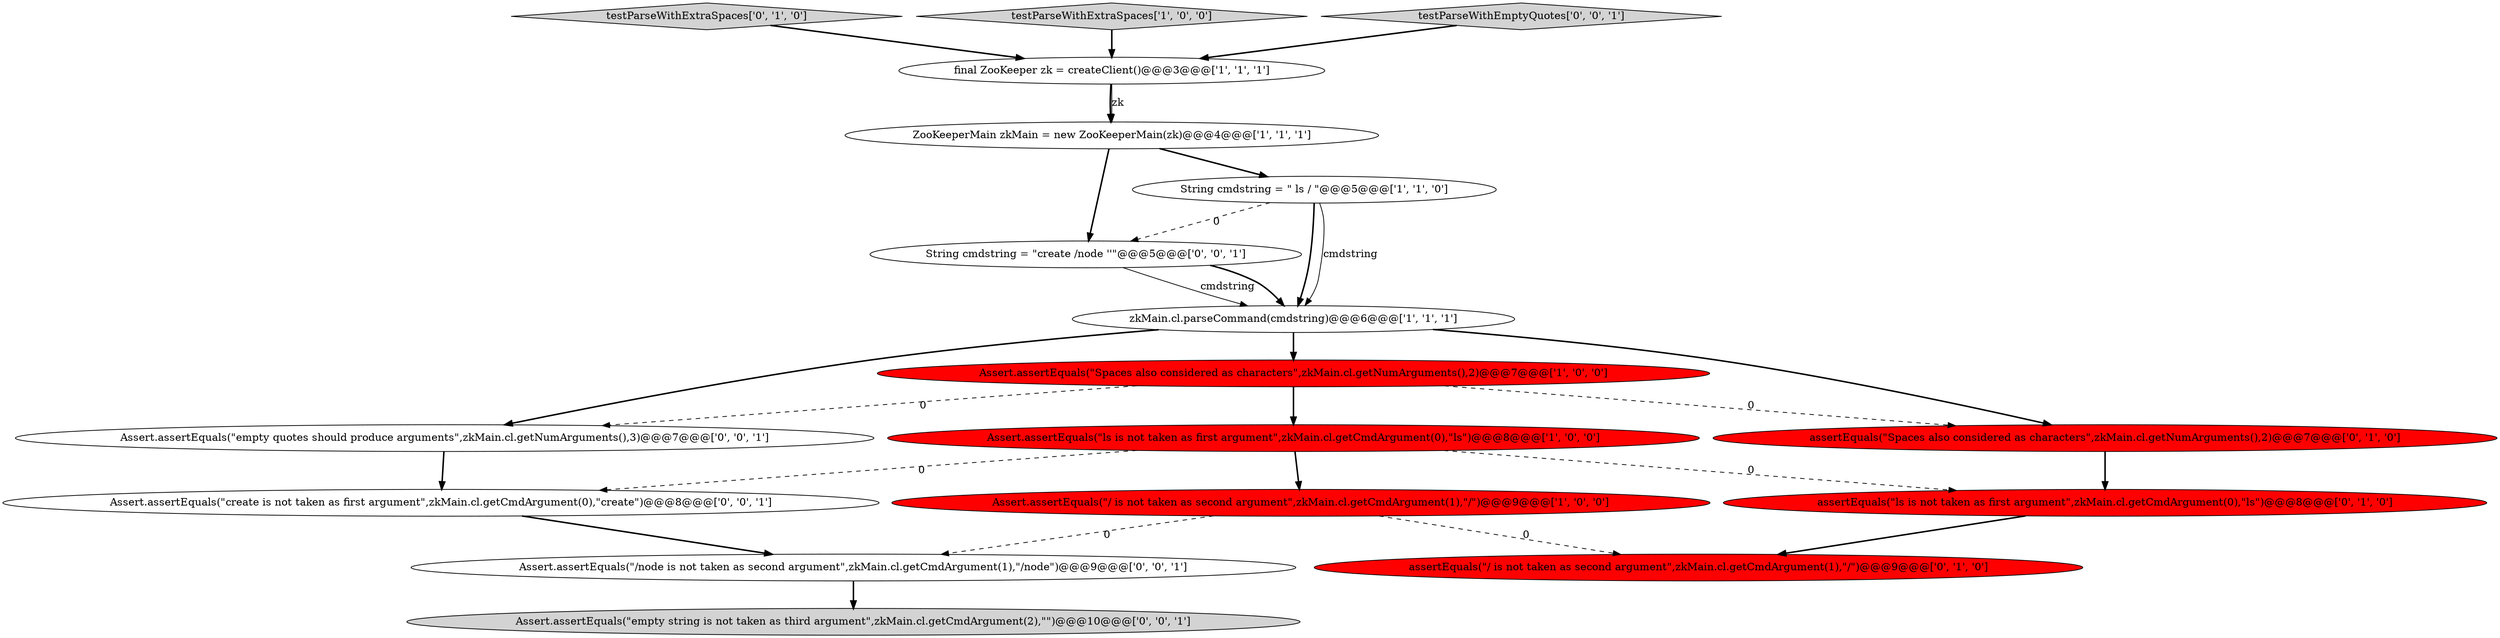 digraph {
8 [style = filled, label = "assertEquals(\"ls is not taken as first argument\",zkMain.cl.getCmdArgument(0),\"ls\")@@@8@@@['0', '1', '0']", fillcolor = red, shape = ellipse image = "AAA1AAABBB2BBB"];
9 [style = filled, label = "testParseWithExtraSpaces['0', '1', '0']", fillcolor = lightgray, shape = diamond image = "AAA0AAABBB2BBB"];
2 [style = filled, label = "String cmdstring = \" ls / \"@@@5@@@['1', '1', '0']", fillcolor = white, shape = ellipse image = "AAA0AAABBB1BBB"];
10 [style = filled, label = "assertEquals(\"Spaces also considered as characters\",zkMain.cl.getNumArguments(),2)@@@7@@@['0', '1', '0']", fillcolor = red, shape = ellipse image = "AAA1AAABBB2BBB"];
11 [style = filled, label = "assertEquals(\"/ is not taken as second argument\",zkMain.cl.getCmdArgument(1),\"/\")@@@9@@@['0', '1', '0']", fillcolor = red, shape = ellipse image = "AAA1AAABBB2BBB"];
12 [style = filled, label = "Assert.assertEquals(\"/node is not taken as second argument\",zkMain.cl.getCmdArgument(1),\"/node\")@@@9@@@['0', '0', '1']", fillcolor = white, shape = ellipse image = "AAA0AAABBB3BBB"];
13 [style = filled, label = "Assert.assertEquals(\"empty string is not taken as third argument\",zkMain.cl.getCmdArgument(2),\"\")@@@10@@@['0', '0', '1']", fillcolor = lightgray, shape = ellipse image = "AAA0AAABBB3BBB"];
16 [style = filled, label = "Assert.assertEquals(\"empty quotes should produce arguments\",zkMain.cl.getNumArguments(),3)@@@7@@@['0', '0', '1']", fillcolor = white, shape = ellipse image = "AAA0AAABBB3BBB"];
5 [style = filled, label = "Assert.assertEquals(\"Spaces also considered as characters\",zkMain.cl.getNumArguments(),2)@@@7@@@['1', '0', '0']", fillcolor = red, shape = ellipse image = "AAA1AAABBB1BBB"];
1 [style = filled, label = "Assert.assertEquals(\"ls is not taken as first argument\",zkMain.cl.getCmdArgument(0),\"ls\")@@@8@@@['1', '0', '0']", fillcolor = red, shape = ellipse image = "AAA1AAABBB1BBB"];
7 [style = filled, label = "ZooKeeperMain zkMain = new ZooKeeperMain(zk)@@@4@@@['1', '1', '1']", fillcolor = white, shape = ellipse image = "AAA0AAABBB1BBB"];
3 [style = filled, label = "Assert.assertEquals(\"/ is not taken as second argument\",zkMain.cl.getCmdArgument(1),\"/\")@@@9@@@['1', '0', '0']", fillcolor = red, shape = ellipse image = "AAA1AAABBB1BBB"];
4 [style = filled, label = "zkMain.cl.parseCommand(cmdstring)@@@6@@@['1', '1', '1']", fillcolor = white, shape = ellipse image = "AAA0AAABBB1BBB"];
6 [style = filled, label = "testParseWithExtraSpaces['1', '0', '0']", fillcolor = lightgray, shape = diamond image = "AAA0AAABBB1BBB"];
0 [style = filled, label = "final ZooKeeper zk = createClient()@@@3@@@['1', '1', '1']", fillcolor = white, shape = ellipse image = "AAA0AAABBB1BBB"];
15 [style = filled, label = "testParseWithEmptyQuotes['0', '0', '1']", fillcolor = lightgray, shape = diamond image = "AAA0AAABBB3BBB"];
17 [style = filled, label = "Assert.assertEquals(\"create is not taken as first argument\",zkMain.cl.getCmdArgument(0),\"create\")@@@8@@@['0', '0', '1']", fillcolor = white, shape = ellipse image = "AAA0AAABBB3BBB"];
14 [style = filled, label = "String cmdstring = \"create /node ''\"@@@5@@@['0', '0', '1']", fillcolor = white, shape = ellipse image = "AAA0AAABBB3BBB"];
4->10 [style = bold, label=""];
9->0 [style = bold, label=""];
1->3 [style = bold, label=""];
6->0 [style = bold, label=""];
16->17 [style = bold, label=""];
2->4 [style = bold, label=""];
0->7 [style = bold, label=""];
7->14 [style = bold, label=""];
0->7 [style = solid, label="zk"];
5->16 [style = dashed, label="0"];
12->13 [style = bold, label=""];
5->1 [style = bold, label=""];
17->12 [style = bold, label=""];
1->17 [style = dashed, label="0"];
3->12 [style = dashed, label="0"];
2->14 [style = dashed, label="0"];
10->8 [style = bold, label=""];
5->10 [style = dashed, label="0"];
7->2 [style = bold, label=""];
15->0 [style = bold, label=""];
2->4 [style = solid, label="cmdstring"];
14->4 [style = solid, label="cmdstring"];
1->8 [style = dashed, label="0"];
3->11 [style = dashed, label="0"];
8->11 [style = bold, label=""];
4->5 [style = bold, label=""];
4->16 [style = bold, label=""];
14->4 [style = bold, label=""];
}

